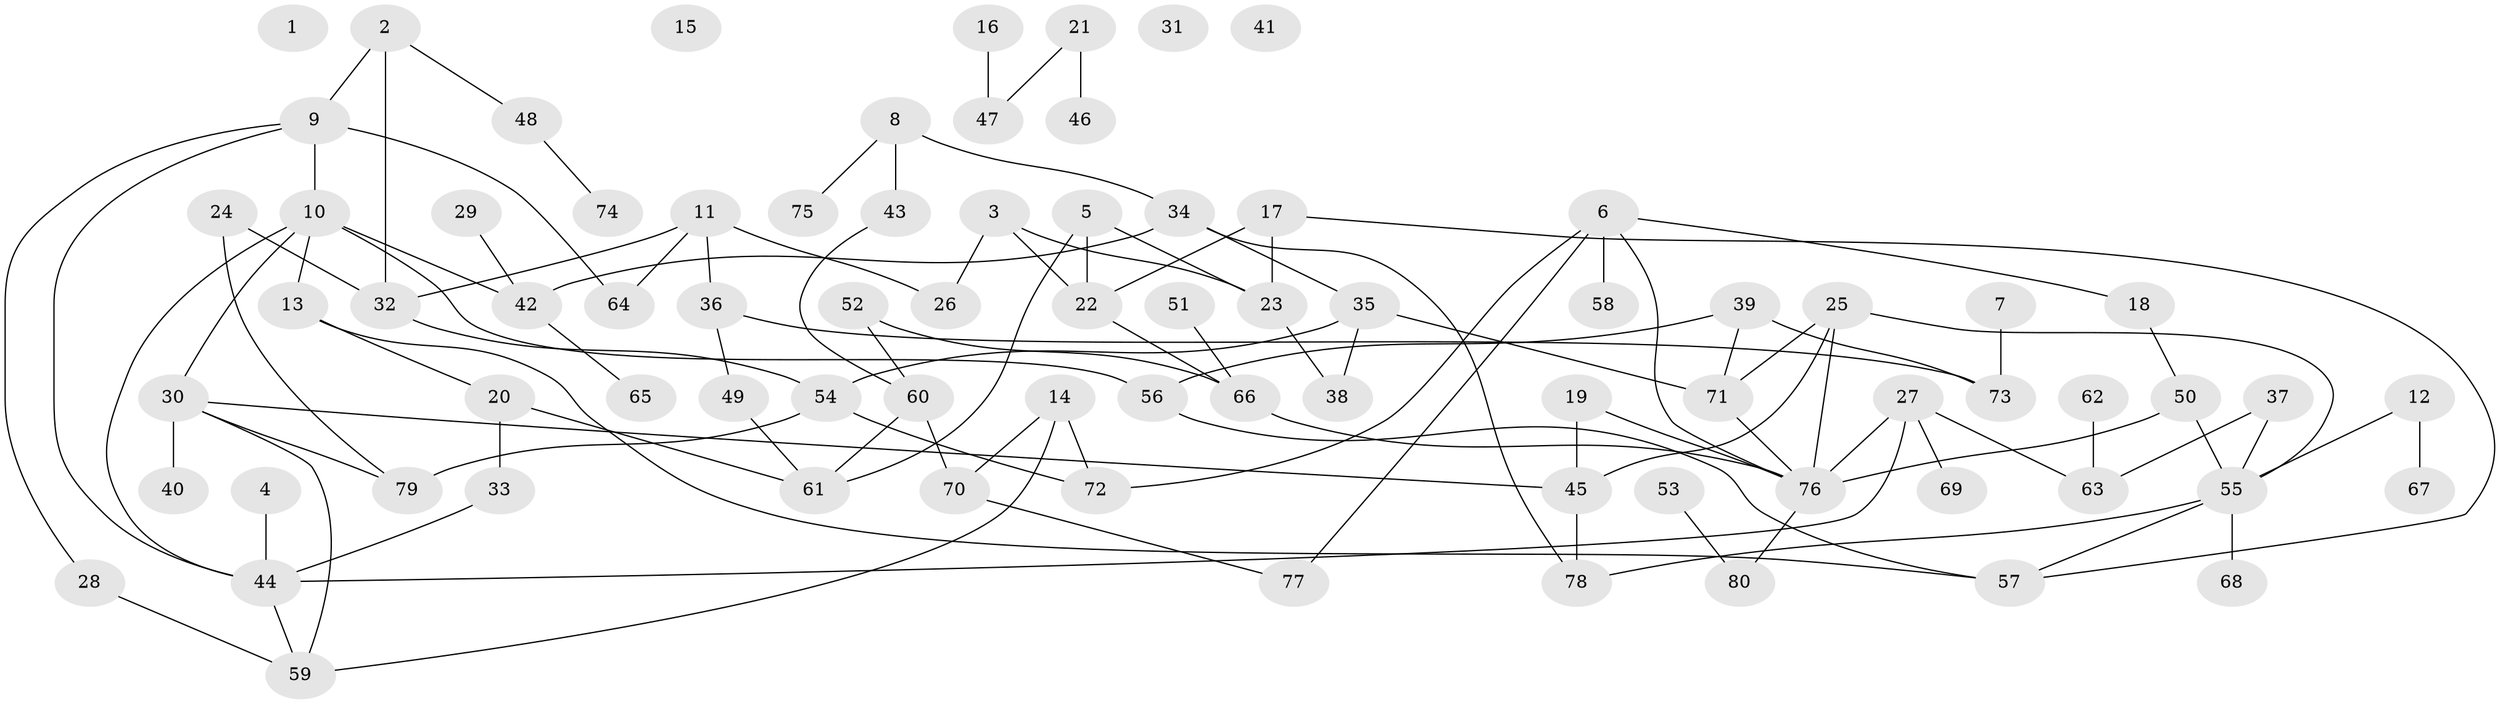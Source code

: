 // Generated by graph-tools (version 1.1) at 2025/39/03/09/25 04:39:21]
// undirected, 80 vertices, 108 edges
graph export_dot {
graph [start="1"]
  node [color=gray90,style=filled];
  1;
  2;
  3;
  4;
  5;
  6;
  7;
  8;
  9;
  10;
  11;
  12;
  13;
  14;
  15;
  16;
  17;
  18;
  19;
  20;
  21;
  22;
  23;
  24;
  25;
  26;
  27;
  28;
  29;
  30;
  31;
  32;
  33;
  34;
  35;
  36;
  37;
  38;
  39;
  40;
  41;
  42;
  43;
  44;
  45;
  46;
  47;
  48;
  49;
  50;
  51;
  52;
  53;
  54;
  55;
  56;
  57;
  58;
  59;
  60;
  61;
  62;
  63;
  64;
  65;
  66;
  67;
  68;
  69;
  70;
  71;
  72;
  73;
  74;
  75;
  76;
  77;
  78;
  79;
  80;
  2 -- 9;
  2 -- 32;
  2 -- 48;
  3 -- 22;
  3 -- 23;
  3 -- 26;
  4 -- 44;
  5 -- 22;
  5 -- 23;
  5 -- 61;
  6 -- 18;
  6 -- 58;
  6 -- 72;
  6 -- 76;
  6 -- 77;
  7 -- 73;
  8 -- 34;
  8 -- 43;
  8 -- 75;
  9 -- 10;
  9 -- 28;
  9 -- 44;
  9 -- 64;
  10 -- 13;
  10 -- 30;
  10 -- 42;
  10 -- 44;
  10 -- 56;
  11 -- 26;
  11 -- 32;
  11 -- 36;
  11 -- 64;
  12 -- 55;
  12 -- 67;
  13 -- 20;
  13 -- 57;
  14 -- 59;
  14 -- 70;
  14 -- 72;
  16 -- 47;
  17 -- 22;
  17 -- 23;
  17 -- 57;
  18 -- 50;
  19 -- 45;
  19 -- 76;
  20 -- 33;
  20 -- 61;
  21 -- 46;
  21 -- 47;
  22 -- 66;
  23 -- 38;
  24 -- 32;
  24 -- 79;
  25 -- 45;
  25 -- 55;
  25 -- 71;
  25 -- 76;
  27 -- 44;
  27 -- 63;
  27 -- 69;
  27 -- 76;
  28 -- 59;
  29 -- 42;
  30 -- 40;
  30 -- 45;
  30 -- 59;
  30 -- 79;
  32 -- 54;
  33 -- 44;
  34 -- 35;
  34 -- 42;
  34 -- 78;
  35 -- 38;
  35 -- 54;
  35 -- 71;
  36 -- 49;
  36 -- 73;
  37 -- 55;
  37 -- 63;
  39 -- 56;
  39 -- 71;
  39 -- 73;
  42 -- 65;
  43 -- 60;
  44 -- 59;
  45 -- 78;
  48 -- 74;
  49 -- 61;
  50 -- 55;
  50 -- 76;
  51 -- 66;
  52 -- 60;
  52 -- 66;
  53 -- 80;
  54 -- 72;
  54 -- 79;
  55 -- 57;
  55 -- 68;
  55 -- 78;
  56 -- 57;
  60 -- 61;
  60 -- 70;
  62 -- 63;
  66 -- 76;
  70 -- 77;
  71 -- 76;
  76 -- 80;
}
